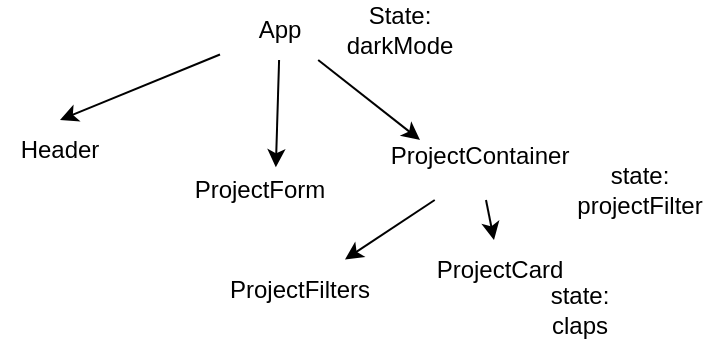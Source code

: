 <mxfile>
    <diagram id="YnMcZbePWLX6zO2Ozo0_" name="Page-1">
        <mxGraphModel dx="539" dy="459" grid="1" gridSize="10" guides="1" tooltips="1" connect="1" arrows="1" fold="1" page="1" pageScale="1" pageWidth="850" pageHeight="1100" math="0" shadow="0">
            <root>
                <mxCell id="0"/>
                <mxCell id="1" parent="0"/>
                <mxCell id="4" style="edgeStyle=none;html=1;entryX=0.5;entryY=0;entryDx=0;entryDy=0;" edge="1" parent="1" source="2" target="3">
                    <mxGeometry relative="1" as="geometry"/>
                </mxCell>
                <mxCell id="8" style="edgeStyle=none;html=1;entryX=0;entryY=0;entryDx=0;entryDy=0;" edge="1" parent="1" source="2" target="7">
                    <mxGeometry relative="1" as="geometry"/>
                </mxCell>
                <mxCell id="2" value="App" style="text;html=1;align=center;verticalAlign=middle;whiteSpace=wrap;rounded=0;" vertex="1" parent="1">
                    <mxGeometry x="120" y="60" width="60" height="30" as="geometry"/>
                </mxCell>
                <mxCell id="3" value="Header" style="text;html=1;align=center;verticalAlign=middle;whiteSpace=wrap;rounded=0;" vertex="1" parent="1">
                    <mxGeometry x="10" y="120" width="60" height="30" as="geometry"/>
                </mxCell>
                <mxCell id="5" value="ProjectForm" style="text;html=1;align=center;verticalAlign=middle;whiteSpace=wrap;rounded=0;" vertex="1" parent="1">
                    <mxGeometry x="110" y="140" width="60" height="30" as="geometry"/>
                </mxCell>
                <mxCell id="6" style="edgeStyle=none;html=1;entryX=0.632;entryY=0.121;entryDx=0;entryDy=0;entryPerimeter=0;" edge="1" parent="1" source="2" target="5">
                    <mxGeometry relative="1" as="geometry"/>
                </mxCell>
                <mxCell id="10" style="edgeStyle=none;html=1;" edge="1" parent="1" source="7" target="9">
                    <mxGeometry relative="1" as="geometry"/>
                </mxCell>
                <mxCell id="7" value="ProjectContainer&lt;div&gt;&lt;br&gt;&lt;/div&gt;" style="text;html=1;align=center;verticalAlign=middle;whiteSpace=wrap;rounded=0;" vertex="1" parent="1">
                    <mxGeometry x="220" y="130" width="60" height="30" as="geometry"/>
                </mxCell>
                <mxCell id="9" value="ProjectCard" style="text;html=1;align=center;verticalAlign=middle;whiteSpace=wrap;rounded=0;" vertex="1" parent="1">
                    <mxGeometry x="230" y="180" width="60" height="30" as="geometry"/>
                </mxCell>
                <mxCell id="11" value="State: darkMode" style="text;html=1;align=center;verticalAlign=middle;whiteSpace=wrap;rounded=0;" vertex="1" parent="1">
                    <mxGeometry x="180" y="60" width="60" height="30" as="geometry"/>
                </mxCell>
                <mxCell id="12" value="state: projectFilter" style="text;html=1;align=center;verticalAlign=middle;whiteSpace=wrap;rounded=0;" vertex="1" parent="1">
                    <mxGeometry x="300" y="140" width="60" height="30" as="geometry"/>
                </mxCell>
                <mxCell id="13" value="state: claps" style="text;html=1;align=center;verticalAlign=middle;whiteSpace=wrap;rounded=0;" vertex="1" parent="1">
                    <mxGeometry x="270" y="200" width="60" height="30" as="geometry"/>
                </mxCell>
                <mxCell id="14" value="ProjectFilters" style="text;html=1;align=center;verticalAlign=middle;whiteSpace=wrap;rounded=0;" vertex="1" parent="1">
                    <mxGeometry x="130" y="190" width="60" height="30" as="geometry"/>
                </mxCell>
                <mxCell id="16" style="edgeStyle=none;html=1;entryX=0.875;entryY=-0.009;entryDx=0;entryDy=0;entryPerimeter=0;" edge="1" parent="1" source="7" target="14">
                    <mxGeometry relative="1" as="geometry"/>
                </mxCell>
            </root>
        </mxGraphModel>
    </diagram>
</mxfile>